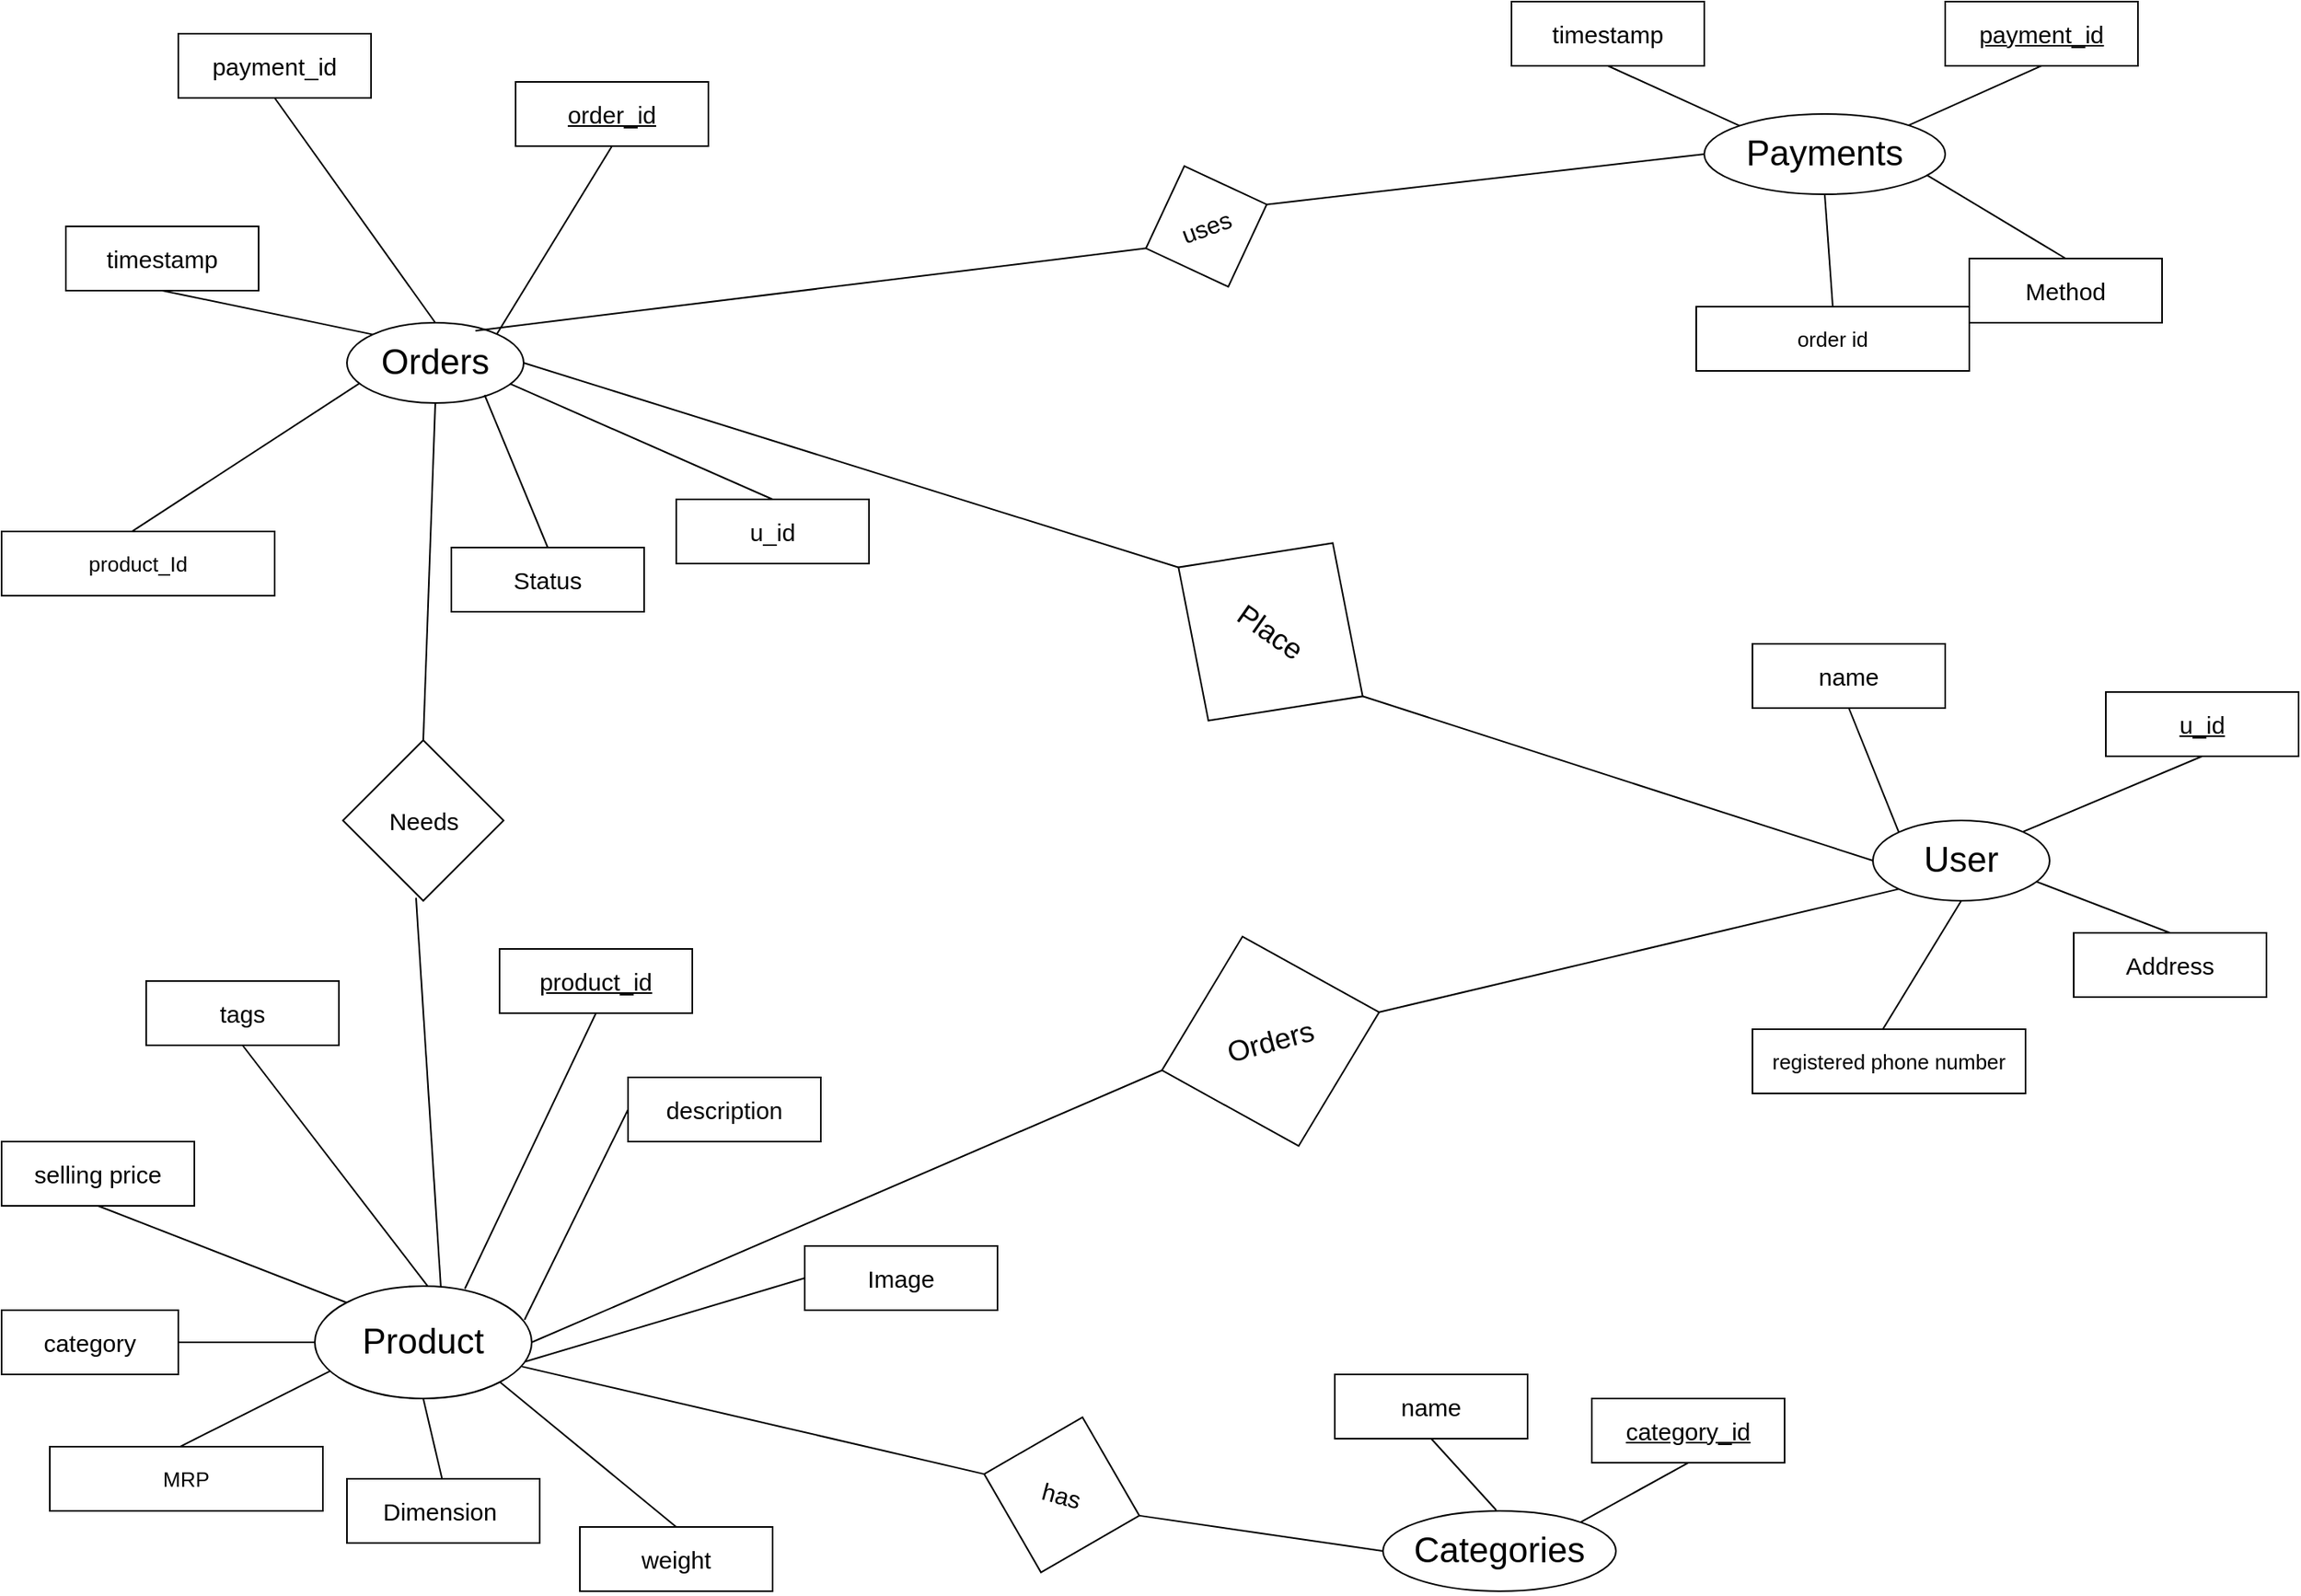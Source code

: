 <mxfile version="20.7.4" type="github">
  <diagram id="uWTazUt5wrkg9_69gz7J" name="Page-1">
    <mxGraphModel dx="3434" dy="1389" grid="1" gridSize="10" guides="1" tooltips="1" connect="1" arrows="1" fold="1" page="1" pageScale="1" pageWidth="827" pageHeight="1169" math="0" shadow="0">
      <root>
        <mxCell id="0" />
        <mxCell id="1" parent="0" />
        <mxCell id="40D-PU3RdZ5TPV4im3pD-1" value="&lt;font style=&quot;font-size: 15px;&quot;&gt;name&lt;/font&gt;" style="rounded=0;whiteSpace=wrap;html=1;strokeWidth=1;" parent="1" vertex="1">
          <mxGeometry x="320" y="490" width="120" height="40" as="geometry" />
        </mxCell>
        <mxCell id="40D-PU3RdZ5TPV4im3pD-2" value="&lt;font style=&quot;font-size: 22px;&quot;&gt;User&lt;/font&gt;" style="ellipse;whiteSpace=wrap;html=1;strokeWidth=1;" parent="1" vertex="1">
          <mxGeometry x="395" y="600" width="110" height="50" as="geometry" />
        </mxCell>
        <mxCell id="40D-PU3RdZ5TPV4im3pD-5" value="&lt;span style=&quot;font-size: 15px;&quot;&gt;&lt;u&gt;u_id&lt;/u&gt;&lt;/span&gt;" style="rounded=0;whiteSpace=wrap;html=1;strokeWidth=1;" parent="1" vertex="1">
          <mxGeometry x="540" y="520" width="120" height="40" as="geometry" />
        </mxCell>
        <mxCell id="40D-PU3RdZ5TPV4im3pD-7" value="" style="endArrow=none;html=1;rounded=0;fontSize=15;exitX=0;exitY=0;exitDx=0;exitDy=0;entryX=0.5;entryY=1;entryDx=0;entryDy=0;strokeWidth=1;" parent="1" source="40D-PU3RdZ5TPV4im3pD-2" target="40D-PU3RdZ5TPV4im3pD-1" edge="1">
          <mxGeometry width="50" height="50" relative="1" as="geometry">
            <mxPoint x="425" y="610" as="sourcePoint" />
            <mxPoint x="475" y="560" as="targetPoint" />
          </mxGeometry>
        </mxCell>
        <mxCell id="40D-PU3RdZ5TPV4im3pD-8" value="" style="endArrow=none;html=1;rounded=0;fontSize=15;entryX=0.5;entryY=1;entryDx=0;entryDy=0;exitX=0.848;exitY=0.142;exitDx=0;exitDy=0;exitPerimeter=0;strokeWidth=1;" parent="1" source="40D-PU3RdZ5TPV4im3pD-2" target="40D-PU3RdZ5TPV4im3pD-5" edge="1">
          <mxGeometry width="50" height="50" relative="1" as="geometry">
            <mxPoint x="500" y="620" as="sourcePoint" />
            <mxPoint x="500" y="580" as="targetPoint" />
          </mxGeometry>
        </mxCell>
        <mxCell id="40D-PU3RdZ5TPV4im3pD-10" value="&lt;font style=&quot;font-size: 15px;&quot;&gt;Address&lt;/font&gt;" style="rounded=0;whiteSpace=wrap;html=1;strokeWidth=1;" parent="1" vertex="1">
          <mxGeometry x="520" y="670" width="120" height="40" as="geometry" />
        </mxCell>
        <mxCell id="40D-PU3RdZ5TPV4im3pD-11" value="" style="endArrow=none;html=1;rounded=0;fontSize=15;exitX=0.924;exitY=0.761;exitDx=0;exitDy=0;entryX=0.5;entryY=0;entryDx=0;entryDy=0;exitPerimeter=0;strokeWidth=1;" parent="1" source="40D-PU3RdZ5TPV4im3pD-2" target="40D-PU3RdZ5TPV4im3pD-10" edge="1">
          <mxGeometry width="50" height="50" relative="1" as="geometry">
            <mxPoint x="505" y="620" as="sourcePoint" />
            <mxPoint x="505" y="580" as="targetPoint" />
          </mxGeometry>
        </mxCell>
        <mxCell id="40D-PU3RdZ5TPV4im3pD-12" value="&lt;font style=&quot;font-size: 13px;&quot;&gt;registered phone number&lt;/font&gt;" style="rounded=0;whiteSpace=wrap;html=1;strokeWidth=1;" parent="1" vertex="1">
          <mxGeometry x="320" y="730" width="170" height="40" as="geometry" />
        </mxCell>
        <mxCell id="40D-PU3RdZ5TPV4im3pD-13" value="" style="endArrow=none;html=1;rounded=0;fontSize=15;exitX=0.5;exitY=1;exitDx=0;exitDy=0;entryX=0.478;entryY=-0.002;entryDx=0;entryDy=0;entryPerimeter=0;strokeWidth=1;" parent="1" source="40D-PU3RdZ5TPV4im3pD-2" target="40D-PU3RdZ5TPV4im3pD-12" edge="1">
          <mxGeometry width="50" height="50" relative="1" as="geometry">
            <mxPoint x="515" y="635" as="sourcePoint" />
            <mxPoint x="490" y="670" as="targetPoint" />
          </mxGeometry>
        </mxCell>
        <mxCell id="40D-PU3RdZ5TPV4im3pD-17" value="&lt;span style=&quot;font-size: 15px;&quot;&gt;timestamp&lt;/span&gt;" style="rounded=0;whiteSpace=wrap;html=1;strokeWidth=1;" parent="1" vertex="1">
          <mxGeometry x="-730" y="230" width="120" height="40" as="geometry" />
        </mxCell>
        <mxCell id="40D-PU3RdZ5TPV4im3pD-18" value="&lt;font style=&quot;font-size: 22px;&quot;&gt;Orders&lt;/font&gt;" style="ellipse;whiteSpace=wrap;html=1;strokeWidth=1;" parent="1" vertex="1">
          <mxGeometry x="-555" y="290" width="110" height="50" as="geometry" />
        </mxCell>
        <mxCell id="40D-PU3RdZ5TPV4im3pD-19" value="&lt;span style=&quot;font-size: 15px;&quot;&gt;&lt;u&gt;order_id&lt;/u&gt;&lt;/span&gt;" style="rounded=0;whiteSpace=wrap;html=1;strokeWidth=1;" parent="1" vertex="1">
          <mxGeometry x="-450" y="140" width="120" height="40" as="geometry" />
        </mxCell>
        <mxCell id="40D-PU3RdZ5TPV4im3pD-20" value="" style="endArrow=none;html=1;rounded=0;fontSize=15;exitX=0;exitY=0;exitDx=0;exitDy=0;entryX=0.5;entryY=1;entryDx=0;entryDy=0;strokeWidth=1;" parent="1" source="40D-PU3RdZ5TPV4im3pD-18" target="40D-PU3RdZ5TPV4im3pD-17" edge="1">
          <mxGeometry width="50" height="50" relative="1" as="geometry">
            <mxPoint x="-525" y="300" as="sourcePoint" />
            <mxPoint x="-475" y="250" as="targetPoint" />
          </mxGeometry>
        </mxCell>
        <mxCell id="40D-PU3RdZ5TPV4im3pD-21" value="" style="endArrow=none;html=1;rounded=0;fontSize=15;entryX=0.5;entryY=1;entryDx=0;entryDy=0;exitX=0.848;exitY=0.142;exitDx=0;exitDy=0;exitPerimeter=0;strokeWidth=1;" parent="1" source="40D-PU3RdZ5TPV4im3pD-18" target="40D-PU3RdZ5TPV4im3pD-19" edge="1">
          <mxGeometry width="50" height="50" relative="1" as="geometry">
            <mxPoint x="-450" y="310" as="sourcePoint" />
            <mxPoint x="-450" y="270" as="targetPoint" />
          </mxGeometry>
        </mxCell>
        <mxCell id="40D-PU3RdZ5TPV4im3pD-22" value="&lt;span style=&quot;font-size: 15px;&quot;&gt;u_id&lt;/span&gt;" style="rounded=0;whiteSpace=wrap;html=1;strokeWidth=1;" parent="1" vertex="1">
          <mxGeometry x="-350" y="400" width="120" height="40" as="geometry" />
        </mxCell>
        <mxCell id="40D-PU3RdZ5TPV4im3pD-23" value="" style="endArrow=none;html=1;rounded=0;fontSize=15;exitX=0.924;exitY=0.761;exitDx=0;exitDy=0;entryX=0.5;entryY=0;entryDx=0;entryDy=0;exitPerimeter=0;strokeWidth=1;" parent="1" source="40D-PU3RdZ5TPV4im3pD-18" target="40D-PU3RdZ5TPV4im3pD-22" edge="1">
          <mxGeometry width="50" height="50" relative="1" as="geometry">
            <mxPoint x="-445" y="310" as="sourcePoint" />
            <mxPoint x="-445" y="270" as="targetPoint" />
          </mxGeometry>
        </mxCell>
        <mxCell id="40D-PU3RdZ5TPV4im3pD-24" value="&lt;span style=&quot;font-size: 13px;&quot;&gt;product_Id&lt;/span&gt;" style="rounded=0;whiteSpace=wrap;html=1;strokeWidth=1;" parent="1" vertex="1">
          <mxGeometry x="-770" y="420" width="170" height="40" as="geometry" />
        </mxCell>
        <mxCell id="40D-PU3RdZ5TPV4im3pD-25" value="" style="endArrow=none;html=1;rounded=0;fontSize=15;exitX=0.07;exitY=0.757;exitDx=0;exitDy=0;exitPerimeter=0;entryX=0.478;entryY=-0.002;entryDx=0;entryDy=0;entryPerimeter=0;strokeWidth=1;" parent="1" source="40D-PU3RdZ5TPV4im3pD-18" target="40D-PU3RdZ5TPV4im3pD-24" edge="1">
          <mxGeometry width="50" height="50" relative="1" as="geometry">
            <mxPoint x="-435" y="325" as="sourcePoint" />
            <mxPoint x="-460" y="360" as="targetPoint" />
          </mxGeometry>
        </mxCell>
        <mxCell id="40D-PU3RdZ5TPV4im3pD-28" value="&lt;span style=&quot;font-size: 18px;&quot;&gt;Place&lt;/span&gt;" style="rhombus;whiteSpace=wrap;html=1;fontSize=13;rotation=35;strokeWidth=1;" parent="1" vertex="1">
          <mxGeometry x="-50" y="415" width="140" height="135" as="geometry" />
        </mxCell>
        <mxCell id="40D-PU3RdZ5TPV4im3pD-29" value="" style="endArrow=none;html=1;rounded=0;fontSize=13;exitX=1;exitY=0.5;exitDx=0;exitDy=0;entryX=0;entryY=0.5;entryDx=0;entryDy=0;strokeWidth=1;" parent="1" source="40D-PU3RdZ5TPV4im3pD-18" target="40D-PU3RdZ5TPV4im3pD-28" edge="1">
          <mxGeometry width="50" height="50" relative="1" as="geometry">
            <mxPoint x="40" y="440" as="sourcePoint" />
            <mxPoint x="90" y="390" as="targetPoint" />
          </mxGeometry>
        </mxCell>
        <mxCell id="40D-PU3RdZ5TPV4im3pD-30" value="" style="endArrow=none;html=1;rounded=0;fontSize=13;exitX=1;exitY=0.5;exitDx=0;exitDy=0;entryX=0;entryY=0.5;entryDx=0;entryDy=0;strokeWidth=1;" parent="1" source="40D-PU3RdZ5TPV4im3pD-28" target="40D-PU3RdZ5TPV4im3pD-2" edge="1">
          <mxGeometry width="50" height="50" relative="1" as="geometry">
            <mxPoint x="70" y="313.55" as="sourcePoint" />
            <mxPoint x="510" y="290" as="targetPoint" />
          </mxGeometry>
        </mxCell>
        <mxCell id="40D-PU3RdZ5TPV4im3pD-31" value="&lt;span style=&quot;font-size: 15px;&quot;&gt;selling price&lt;/span&gt;" style="rounded=0;whiteSpace=wrap;html=1;strokeWidth=1;" parent="1" vertex="1">
          <mxGeometry x="-770" y="800" width="120" height="40" as="geometry" />
        </mxCell>
        <mxCell id="40D-PU3RdZ5TPV4im3pD-32" value="&lt;font style=&quot;font-size: 22px;&quot;&gt;Product&lt;/font&gt;" style="ellipse;whiteSpace=wrap;html=1;strokeWidth=1;" parent="1" vertex="1">
          <mxGeometry x="-575" y="890" width="135" height="70" as="geometry" />
        </mxCell>
        <mxCell id="40D-PU3RdZ5TPV4im3pD-33" value="&lt;span style=&quot;font-size: 15px;&quot;&gt;&lt;u&gt;product_id&lt;/u&gt;&lt;/span&gt;" style="rounded=0;whiteSpace=wrap;html=1;strokeWidth=1;" parent="1" vertex="1">
          <mxGeometry x="-460" y="680" width="120" height="40" as="geometry" />
        </mxCell>
        <mxCell id="40D-PU3RdZ5TPV4im3pD-34" value="" style="endArrow=none;html=1;rounded=0;fontSize=15;exitX=0;exitY=0;exitDx=0;exitDy=0;entryX=0.5;entryY=1;entryDx=0;entryDy=0;strokeWidth=1;" parent="1" source="40D-PU3RdZ5TPV4im3pD-32" target="40D-PU3RdZ5TPV4im3pD-31" edge="1">
          <mxGeometry width="50" height="50" relative="1" as="geometry">
            <mxPoint x="-545" y="900" as="sourcePoint" />
            <mxPoint x="-495" y="850" as="targetPoint" />
          </mxGeometry>
        </mxCell>
        <mxCell id="40D-PU3RdZ5TPV4im3pD-35" value="" style="endArrow=none;html=1;rounded=0;fontSize=15;entryX=0.5;entryY=1;entryDx=0;entryDy=0;exitX=0.692;exitY=0.023;exitDx=0;exitDy=0;exitPerimeter=0;strokeWidth=1;" parent="1" source="40D-PU3RdZ5TPV4im3pD-32" target="40D-PU3RdZ5TPV4im3pD-33" edge="1">
          <mxGeometry width="50" height="50" relative="1" as="geometry">
            <mxPoint x="-470" y="910" as="sourcePoint" />
            <mxPoint x="-470" y="870" as="targetPoint" />
          </mxGeometry>
        </mxCell>
        <mxCell id="40D-PU3RdZ5TPV4im3pD-36" value="&lt;span style=&quot;font-size: 15px;&quot;&gt;weight&lt;/span&gt;" style="rounded=0;whiteSpace=wrap;html=1;strokeWidth=1;" parent="1" vertex="1">
          <mxGeometry x="-410" y="1040" width="120" height="40" as="geometry" />
        </mxCell>
        <mxCell id="40D-PU3RdZ5TPV4im3pD-37" value="" style="endArrow=none;html=1;rounded=0;fontSize=15;exitX=1;exitY=1;exitDx=0;exitDy=0;entryX=0.5;entryY=0;entryDx=0;entryDy=0;strokeWidth=1;" parent="1" source="40D-PU3RdZ5TPV4im3pD-32" target="40D-PU3RdZ5TPV4im3pD-36" edge="1">
          <mxGeometry width="50" height="50" relative="1" as="geometry">
            <mxPoint x="-465" y="910" as="sourcePoint" />
            <mxPoint x="-465" y="870" as="targetPoint" />
          </mxGeometry>
        </mxCell>
        <mxCell id="40D-PU3RdZ5TPV4im3pD-38" value="&lt;span style=&quot;font-size: 13px;&quot;&gt;MRP&lt;/span&gt;" style="rounded=0;whiteSpace=wrap;html=1;strokeWidth=1;" parent="1" vertex="1">
          <mxGeometry x="-740" y="990" width="170" height="40" as="geometry" />
        </mxCell>
        <mxCell id="40D-PU3RdZ5TPV4im3pD-39" value="" style="endArrow=none;html=1;rounded=0;fontSize=15;exitX=0.07;exitY=0.757;exitDx=0;exitDy=0;exitPerimeter=0;entryX=0.478;entryY=-0.002;entryDx=0;entryDy=0;entryPerimeter=0;strokeWidth=1;" parent="1" source="40D-PU3RdZ5TPV4im3pD-32" target="40D-PU3RdZ5TPV4im3pD-38" edge="1">
          <mxGeometry width="50" height="50" relative="1" as="geometry">
            <mxPoint x="-455" y="925" as="sourcePoint" />
            <mxPoint x="-480" y="960" as="targetPoint" />
          </mxGeometry>
        </mxCell>
        <mxCell id="40D-PU3RdZ5TPV4im3pD-40" value="&lt;span style=&quot;font-size: 15px;&quot;&gt;description&lt;/span&gt;" style="rounded=0;whiteSpace=wrap;html=1;strokeWidth=1;" parent="1" vertex="1">
          <mxGeometry x="-380" y="760" width="120" height="40" as="geometry" />
        </mxCell>
        <mxCell id="40D-PU3RdZ5TPV4im3pD-41" value="" style="endArrow=none;html=1;rounded=0;fontSize=15;exitX=0.967;exitY=0.3;exitDx=0;exitDy=0;entryX=0;entryY=0.5;entryDx=0;entryDy=0;exitPerimeter=0;strokeWidth=1;" parent="1" source="40D-PU3RdZ5TPV4im3pD-32" target="40D-PU3RdZ5TPV4im3pD-40" edge="1">
          <mxGeometry width="50" height="50" relative="1" as="geometry">
            <mxPoint x="-440" y="920.0" as="sourcePoint" />
            <mxPoint x="-342.74" y="966.73" as="targetPoint" />
          </mxGeometry>
        </mxCell>
        <mxCell id="40D-PU3RdZ5TPV4im3pD-42" value="&lt;span style=&quot;font-size: 15px;&quot;&gt;category&lt;/span&gt;" style="rounded=0;whiteSpace=wrap;html=1;strokeWidth=1;" parent="1" vertex="1">
          <mxGeometry x="-770" y="905" width="110" height="40" as="geometry" />
        </mxCell>
        <mxCell id="40D-PU3RdZ5TPV4im3pD-43" value="" style="endArrow=none;html=1;rounded=0;fontSize=15;exitX=1;exitY=0.5;exitDx=0;exitDy=0;entryX=0;entryY=0.5;entryDx=0;entryDy=0;strokeWidth=1;" parent="1" source="40D-PU3RdZ5TPV4im3pD-42" target="40D-PU3RdZ5TPV4im3pD-32" edge="1">
          <mxGeometry width="50" height="50" relative="1" as="geometry">
            <mxPoint x="-630.005" y="919.51" as="sourcePoint" />
            <mxPoint x="-570.14" y="920.49" as="targetPoint" />
          </mxGeometry>
        </mxCell>
        <mxCell id="40D-PU3RdZ5TPV4im3pD-44" value="&lt;span style=&quot;font-size: 15px;&quot;&gt;Dimension&amp;nbsp;&lt;/span&gt;" style="rounded=0;whiteSpace=wrap;html=1;strokeWidth=1;" parent="1" vertex="1">
          <mxGeometry x="-555" y="1010" width="120" height="40" as="geometry" />
        </mxCell>
        <mxCell id="40D-PU3RdZ5TPV4im3pD-45" value="" style="endArrow=none;html=1;rounded=0;fontSize=18;exitX=0.494;exitY=0.008;exitDx=0;exitDy=0;exitPerimeter=0;entryX=0.5;entryY=1;entryDx=0;entryDy=0;strokeWidth=1;" parent="1" source="40D-PU3RdZ5TPV4im3pD-44" target="40D-PU3RdZ5TPV4im3pD-32" edge="1">
          <mxGeometry width="50" height="50" relative="1" as="geometry">
            <mxPoint x="-530" y="940" as="sourcePoint" />
            <mxPoint x="-480" y="890" as="targetPoint" />
          </mxGeometry>
        </mxCell>
        <mxCell id="40D-PU3RdZ5TPV4im3pD-46" value="&lt;span style=&quot;font-size: 15px;&quot;&gt;tags&lt;/span&gt;" style="rounded=0;whiteSpace=wrap;html=1;strokeWidth=1;" parent="1" vertex="1">
          <mxGeometry x="-680" y="700" width="120" height="40" as="geometry" />
        </mxCell>
        <mxCell id="40D-PU3RdZ5TPV4im3pD-47" value="" style="endArrow=none;html=1;rounded=0;fontSize=18;exitX=0.52;exitY=-0.001;exitDx=0;exitDy=0;exitPerimeter=0;entryX=0.5;entryY=1;entryDx=0;entryDy=0;strokeWidth=1;" parent="1" source="40D-PU3RdZ5TPV4im3pD-32" target="40D-PU3RdZ5TPV4im3pD-46" edge="1">
          <mxGeometry width="50" height="50" relative="1" as="geometry">
            <mxPoint x="-489.11" y="900.32" as="sourcePoint" />
            <mxPoint x="-500.89" y="850" as="targetPoint" />
          </mxGeometry>
        </mxCell>
        <mxCell id="40D-PU3RdZ5TPV4im3pD-48" value="&lt;span style=&quot;font-size: 18px;&quot;&gt;Orders&lt;/span&gt;" style="rhombus;whiteSpace=wrap;html=1;fontSize=13;rotation=-15;strokeWidth=1;" parent="1" vertex="1">
          <mxGeometry x="-50" y="670" width="140" height="135" as="geometry" />
        </mxCell>
        <mxCell id="40D-PU3RdZ5TPV4im3pD-51" value="" style="endArrow=none;html=1;rounded=0;fontSize=18;exitX=1;exitY=0.5;exitDx=0;exitDy=0;entryX=0;entryY=0.5;entryDx=0;entryDy=0;strokeWidth=1;" parent="1" source="40D-PU3RdZ5TPV4im3pD-32" target="40D-PU3RdZ5TPV4im3pD-48" edge="1">
          <mxGeometry width="50" height="50" relative="1" as="geometry">
            <mxPoint x="200" y="450" as="sourcePoint" />
            <mxPoint x="250" y="400" as="targetPoint" />
          </mxGeometry>
        </mxCell>
        <mxCell id="40D-PU3RdZ5TPV4im3pD-54" value="" style="endArrow=none;html=1;rounded=0;fontSize=18;exitX=1;exitY=0.5;exitDx=0;exitDy=0;entryX=0;entryY=1;entryDx=0;entryDy=0;strokeWidth=1;" parent="1" source="40D-PU3RdZ5TPV4im3pD-48" target="40D-PU3RdZ5TPV4im3pD-2" edge="1">
          <mxGeometry width="50" height="50" relative="1" as="geometry">
            <mxPoint x="60" y="470" as="sourcePoint" />
            <mxPoint x="110" y="420" as="targetPoint" />
          </mxGeometry>
        </mxCell>
        <mxCell id="LPsk8WqYsaarkTZnvNqh-1" value="&lt;span style=&quot;font-size: 15px;&quot;&gt;Image&lt;/span&gt;" style="rounded=0;whiteSpace=wrap;html=1;strokeWidth=1;" vertex="1" parent="1">
          <mxGeometry x="-270" y="865" width="120" height="40" as="geometry" />
        </mxCell>
        <mxCell id="LPsk8WqYsaarkTZnvNqh-2" value="" style="endArrow=none;html=1;rounded=0;fontSize=15;exitX=0.971;exitY=0.672;exitDx=0;exitDy=0;entryX=0;entryY=0.5;entryDx=0;entryDy=0;exitPerimeter=0;strokeWidth=1;" edge="1" parent="1" source="40D-PU3RdZ5TPV4im3pD-32" target="LPsk8WqYsaarkTZnvNqh-1">
          <mxGeometry width="50" height="50" relative="1" as="geometry">
            <mxPoint x="-440.26" y="953.27" as="sourcePoint" />
            <mxPoint x="-310.0" y="1020.0" as="targetPoint" />
          </mxGeometry>
        </mxCell>
        <mxCell id="LPsk8WqYsaarkTZnvNqh-6" value="&lt;font style=&quot;font-size: 15px;&quot;&gt;name&lt;/font&gt;" style="rounded=0;whiteSpace=wrap;html=1;strokeWidth=1;" vertex="1" parent="1">
          <mxGeometry x="60" y="945" width="120" height="40" as="geometry" />
        </mxCell>
        <mxCell id="LPsk8WqYsaarkTZnvNqh-7" value="&lt;font style=&quot;font-size: 22px;&quot;&gt;Categories&lt;/font&gt;" style="ellipse;whiteSpace=wrap;html=1;strokeWidth=1;" vertex="1" parent="1">
          <mxGeometry x="90" y="1030" width="145" height="50" as="geometry" />
        </mxCell>
        <mxCell id="LPsk8WqYsaarkTZnvNqh-8" value="&lt;span style=&quot;font-size: 15px;&quot;&gt;&lt;u&gt;category_id&lt;/u&gt;&lt;/span&gt;" style="rounded=0;whiteSpace=wrap;html=1;strokeWidth=1;" vertex="1" parent="1">
          <mxGeometry x="220" y="960" width="120" height="40" as="geometry" />
        </mxCell>
        <mxCell id="LPsk8WqYsaarkTZnvNqh-10" value="" style="endArrow=none;html=1;rounded=0;fontSize=15;entryX=0.5;entryY=1;entryDx=0;entryDy=0;exitX=0.848;exitY=0.142;exitDx=0;exitDy=0;exitPerimeter=0;strokeWidth=1;" edge="1" parent="1" source="LPsk8WqYsaarkTZnvNqh-7" target="LPsk8WqYsaarkTZnvNqh-8">
          <mxGeometry width="50" height="50" relative="1" as="geometry">
            <mxPoint x="230" y="1050" as="sourcePoint" />
            <mxPoint x="230" y="1010" as="targetPoint" />
          </mxGeometry>
        </mxCell>
        <mxCell id="LPsk8WqYsaarkTZnvNqh-14" value="" style="endArrow=none;html=1;rounded=0;fontSize=15;exitX=0.486;exitY=-0.01;exitDx=0;exitDy=0;exitPerimeter=0;entryX=0.5;entryY=1;entryDx=0;entryDy=0;strokeWidth=1;" edge="1" parent="1" source="LPsk8WqYsaarkTZnvNqh-7" target="LPsk8WqYsaarkTZnvNqh-6">
          <mxGeometry width="50" height="50" relative="1" as="geometry">
            <mxPoint x="160" y="1030" as="sourcePoint" />
            <mxPoint x="150" y="890" as="targetPoint" />
          </mxGeometry>
        </mxCell>
        <mxCell id="LPsk8WqYsaarkTZnvNqh-19" value="&lt;font style=&quot;font-size: 15px;&quot;&gt;has&lt;/font&gt;" style="rhombus;whiteSpace=wrap;html=1;rotation=15;strokeWidth=1;" vertex="1" parent="1">
          <mxGeometry x="-160" y="970" width="100" height="100" as="geometry" />
        </mxCell>
        <mxCell id="LPsk8WqYsaarkTZnvNqh-20" value="" style="endArrow=none;html=1;rounded=0;entryX=0;entryY=0.5;entryDx=0;entryDy=0;exitX=0.954;exitY=0.715;exitDx=0;exitDy=0;exitPerimeter=0;strokeWidth=1;" edge="1" parent="1" source="40D-PU3RdZ5TPV4im3pD-32" target="LPsk8WqYsaarkTZnvNqh-19">
          <mxGeometry width="50" height="50" relative="1" as="geometry">
            <mxPoint x="-410" y="1170" as="sourcePoint" />
            <mxPoint x="-360" y="1120" as="targetPoint" />
          </mxGeometry>
        </mxCell>
        <mxCell id="LPsk8WqYsaarkTZnvNqh-21" value="" style="endArrow=none;html=1;rounded=0;entryX=0;entryY=0.5;entryDx=0;entryDy=0;exitX=1;exitY=0.5;exitDx=0;exitDy=0;strokeWidth=1;" edge="1" parent="1" source="LPsk8WqYsaarkTZnvNqh-19" target="LPsk8WqYsaarkTZnvNqh-7">
          <mxGeometry width="50" height="50" relative="1" as="geometry">
            <mxPoint x="-50" y="1060" as="sourcePoint" />
            <mxPoint x="-120" y="1070" as="targetPoint" />
          </mxGeometry>
        </mxCell>
        <mxCell id="LPsk8WqYsaarkTZnvNqh-22" value="&lt;span style=&quot;font-size: 15px;&quot;&gt;Status&lt;/span&gt;" style="rounded=0;whiteSpace=wrap;html=1;strokeWidth=1;" vertex="1" parent="1">
          <mxGeometry x="-490" y="430" width="120" height="40" as="geometry" />
        </mxCell>
        <mxCell id="LPsk8WqYsaarkTZnvNqh-23" value="" style="endArrow=none;html=1;rounded=0;exitX=0.5;exitY=0;exitDx=0;exitDy=0;entryX=0.779;entryY=0.9;entryDx=0;entryDy=0;entryPerimeter=0;strokeWidth=1;" edge="1" parent="1" source="LPsk8WqYsaarkTZnvNqh-22" target="40D-PU3RdZ5TPV4im3pD-18">
          <mxGeometry width="50" height="50" relative="1" as="geometry">
            <mxPoint x="-140" y="340" as="sourcePoint" />
            <mxPoint x="-90" y="290" as="targetPoint" />
          </mxGeometry>
        </mxCell>
        <mxCell id="LPsk8WqYsaarkTZnvNqh-24" value="&lt;font style=&quot;font-size: 15px;&quot;&gt;Needs&lt;/font&gt;" style="rhombus;whiteSpace=wrap;html=1;strokeWidth=1;" vertex="1" parent="1">
          <mxGeometry x="-557.5" y="550" width="100" height="100" as="geometry" />
        </mxCell>
        <mxCell id="LPsk8WqYsaarkTZnvNqh-25" value="" style="endArrow=none;html=1;rounded=0;fontSize=15;exitX=0.5;exitY=0;exitDx=0;exitDy=0;entryX=0.5;entryY=1;entryDx=0;entryDy=0;strokeWidth=1;" edge="1" parent="1" source="LPsk8WqYsaarkTZnvNqh-24" target="40D-PU3RdZ5TPV4im3pD-18">
          <mxGeometry width="50" height="50" relative="1" as="geometry">
            <mxPoint x="-410" y="440" as="sourcePoint" />
            <mxPoint x="-360" y="390" as="targetPoint" />
          </mxGeometry>
        </mxCell>
        <mxCell id="LPsk8WqYsaarkTZnvNqh-26" value="" style="endArrow=none;html=1;rounded=0;fontSize=15;exitX=0.455;exitY=0.982;exitDx=0;exitDy=0;exitPerimeter=0;entryX=0.581;entryY=0.005;entryDx=0;entryDy=0;entryPerimeter=0;strokeWidth=1;" edge="1" parent="1" source="LPsk8WqYsaarkTZnvNqh-24" target="40D-PU3RdZ5TPV4im3pD-32">
          <mxGeometry width="50" height="50" relative="1" as="geometry">
            <mxPoint x="-370" y="550" as="sourcePoint" />
            <mxPoint x="-320" y="500" as="targetPoint" />
          </mxGeometry>
        </mxCell>
        <mxCell id="LPsk8WqYsaarkTZnvNqh-27" value="&lt;font style=&quot;font-size: 15px;&quot;&gt;timestamp&lt;/font&gt;" style="rounded=0;whiteSpace=wrap;html=1;strokeWidth=1;" vertex="1" parent="1">
          <mxGeometry x="170" y="90" width="120" height="40" as="geometry" />
        </mxCell>
        <mxCell id="LPsk8WqYsaarkTZnvNqh-28" value="&lt;font style=&quot;font-size: 22px;&quot;&gt;Payments&lt;/font&gt;" style="ellipse;whiteSpace=wrap;html=1;strokeWidth=1;" vertex="1" parent="1">
          <mxGeometry x="290" y="160" width="150" height="50" as="geometry" />
        </mxCell>
        <mxCell id="LPsk8WqYsaarkTZnvNqh-29" value="&lt;span style=&quot;font-size: 15px;&quot;&gt;&lt;u&gt;payment_id&lt;/u&gt;&lt;/span&gt;" style="rounded=0;whiteSpace=wrap;html=1;strokeWidth=1;" vertex="1" parent="1">
          <mxGeometry x="440" y="90" width="120" height="40" as="geometry" />
        </mxCell>
        <mxCell id="LPsk8WqYsaarkTZnvNqh-30" value="" style="endArrow=none;html=1;rounded=0;fontSize=15;exitX=0;exitY=0;exitDx=0;exitDy=0;entryX=0.5;entryY=1;entryDx=0;entryDy=0;strokeWidth=1;" edge="1" parent="1" source="LPsk8WqYsaarkTZnvNqh-28" target="LPsk8WqYsaarkTZnvNqh-27">
          <mxGeometry width="50" height="50" relative="1" as="geometry">
            <mxPoint x="325" y="180" as="sourcePoint" />
            <mxPoint x="375" y="130" as="targetPoint" />
          </mxGeometry>
        </mxCell>
        <mxCell id="LPsk8WqYsaarkTZnvNqh-31" value="" style="endArrow=none;html=1;rounded=0;fontSize=15;entryX=0.5;entryY=1;entryDx=0;entryDy=0;exitX=0.848;exitY=0.142;exitDx=0;exitDy=0;exitPerimeter=0;strokeWidth=1;" edge="1" parent="1" source="LPsk8WqYsaarkTZnvNqh-28" target="LPsk8WqYsaarkTZnvNqh-29">
          <mxGeometry width="50" height="50" relative="1" as="geometry">
            <mxPoint x="400" y="190" as="sourcePoint" />
            <mxPoint x="400" y="150" as="targetPoint" />
          </mxGeometry>
        </mxCell>
        <mxCell id="LPsk8WqYsaarkTZnvNqh-32" value="&lt;font style=&quot;font-size: 15px;&quot;&gt;Method&lt;/font&gt;" style="rounded=0;whiteSpace=wrap;html=1;strokeWidth=1;" vertex="1" parent="1">
          <mxGeometry x="455" y="250" width="120" height="40" as="geometry" />
        </mxCell>
        <mxCell id="LPsk8WqYsaarkTZnvNqh-33" value="" style="endArrow=none;html=1;rounded=0;fontSize=15;exitX=0.924;exitY=0.761;exitDx=0;exitDy=0;entryX=0.5;entryY=0;entryDx=0;entryDy=0;exitPerimeter=0;strokeWidth=1;" edge="1" parent="1" source="LPsk8WqYsaarkTZnvNqh-28" target="LPsk8WqYsaarkTZnvNqh-32">
          <mxGeometry width="50" height="50" relative="1" as="geometry">
            <mxPoint x="405" y="190" as="sourcePoint" />
            <mxPoint x="405" y="150" as="targetPoint" />
          </mxGeometry>
        </mxCell>
        <mxCell id="LPsk8WqYsaarkTZnvNqh-34" value="&lt;font style=&quot;font-size: 13px;&quot;&gt;order id&lt;/font&gt;" style="rounded=0;whiteSpace=wrap;html=1;strokeWidth=1;" vertex="1" parent="1">
          <mxGeometry x="285" y="280" width="170" height="40" as="geometry" />
        </mxCell>
        <mxCell id="LPsk8WqYsaarkTZnvNqh-35" value="" style="endArrow=none;html=1;rounded=0;fontSize=15;exitX=0.5;exitY=1;exitDx=0;exitDy=0;entryX=0.5;entryY=0;entryDx=0;entryDy=0;strokeWidth=1;" edge="1" parent="1" source="LPsk8WqYsaarkTZnvNqh-28" target="LPsk8WqYsaarkTZnvNqh-34">
          <mxGeometry width="50" height="50" relative="1" as="geometry">
            <mxPoint x="415" y="205" as="sourcePoint" />
            <mxPoint x="365" y="310" as="targetPoint" />
          </mxGeometry>
        </mxCell>
        <mxCell id="LPsk8WqYsaarkTZnvNqh-37" value="&lt;span style=&quot;font-size: 15px;&quot;&gt;payment_id&lt;/span&gt;" style="rounded=0;whiteSpace=wrap;html=1;strokeWidth=1;" vertex="1" parent="1">
          <mxGeometry x="-660" y="110" width="120" height="40" as="geometry" />
        </mxCell>
        <mxCell id="LPsk8WqYsaarkTZnvNqh-38" value="" style="endArrow=none;html=1;rounded=0;fontSize=15;exitX=0.5;exitY=1;exitDx=0;exitDy=0;entryX=0.5;entryY=0;entryDx=0;entryDy=0;strokeWidth=1;" edge="1" parent="1" source="LPsk8WqYsaarkTZnvNqh-37" target="40D-PU3RdZ5TPV4im3pD-18">
          <mxGeometry width="50" height="50" relative="1" as="geometry">
            <mxPoint x="-528.842" y="307.3" as="sourcePoint" />
            <mxPoint x="-660" y="280" as="targetPoint" />
          </mxGeometry>
        </mxCell>
        <mxCell id="LPsk8WqYsaarkTZnvNqh-39" value="" style="endArrow=none;html=1;rounded=0;fontSize=15;exitX=0.727;exitY=0.1;exitDx=0;exitDy=0;entryX=0;entryY=0.5;entryDx=0;entryDy=0;exitPerimeter=0;strokeWidth=1;" edge="1" parent="1" source="40D-PU3RdZ5TPV4im3pD-18" target="LPsk8WqYsaarkTZnvNqh-40">
          <mxGeometry width="50" height="50" relative="1" as="geometry">
            <mxPoint x="-240" y="130" as="sourcePoint" />
            <mxPoint x="-480" y="110" as="targetPoint" />
          </mxGeometry>
        </mxCell>
        <mxCell id="LPsk8WqYsaarkTZnvNqh-40" value="uses" style="rhombus;whiteSpace=wrap;html=1;fontSize=15;rotation=-20;strokeWidth=1;" vertex="1" parent="1">
          <mxGeometry x="-60" y="190" width="80" height="80" as="geometry" />
        </mxCell>
        <mxCell id="LPsk8WqYsaarkTZnvNqh-41" value="" style="endArrow=none;html=1;rounded=0;fontSize=15;exitX=1;exitY=0.5;exitDx=0;exitDy=0;strokeWidth=1;" edge="1" parent="1" source="LPsk8WqYsaarkTZnvNqh-40">
          <mxGeometry width="50" height="50" relative="1" as="geometry">
            <mxPoint x="-140" y="100" as="sourcePoint" />
            <mxPoint x="290" y="185" as="targetPoint" />
          </mxGeometry>
        </mxCell>
      </root>
    </mxGraphModel>
  </diagram>
</mxfile>
